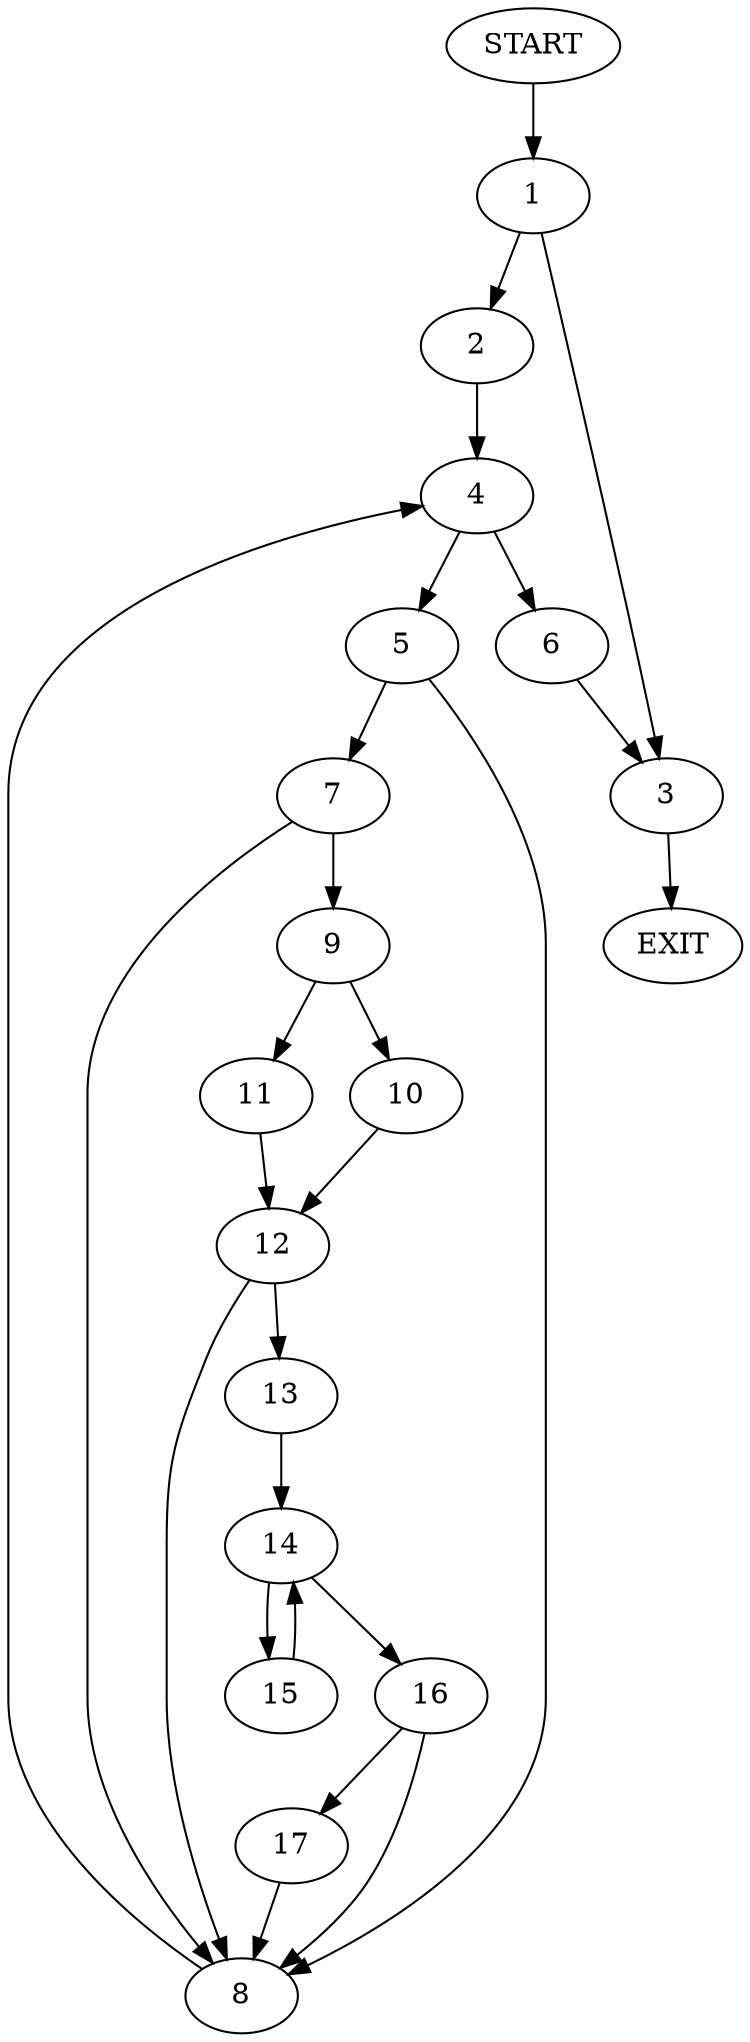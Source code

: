 digraph {
0 [label="START"]
18 [label="EXIT"]
0 -> 1
1 -> 2
1 -> 3
3 -> 18
2 -> 4
4 -> 5
4 -> 6
6 -> 3
5 -> 7
5 -> 8
7 -> 9
7 -> 8
8 -> 4
9 -> 10
9 -> 11
10 -> 12
11 -> 12
12 -> 13
12 -> 8
13 -> 14
14 -> 15
14 -> 16
16 -> 17
16 -> 8
15 -> 14
17 -> 8
}
